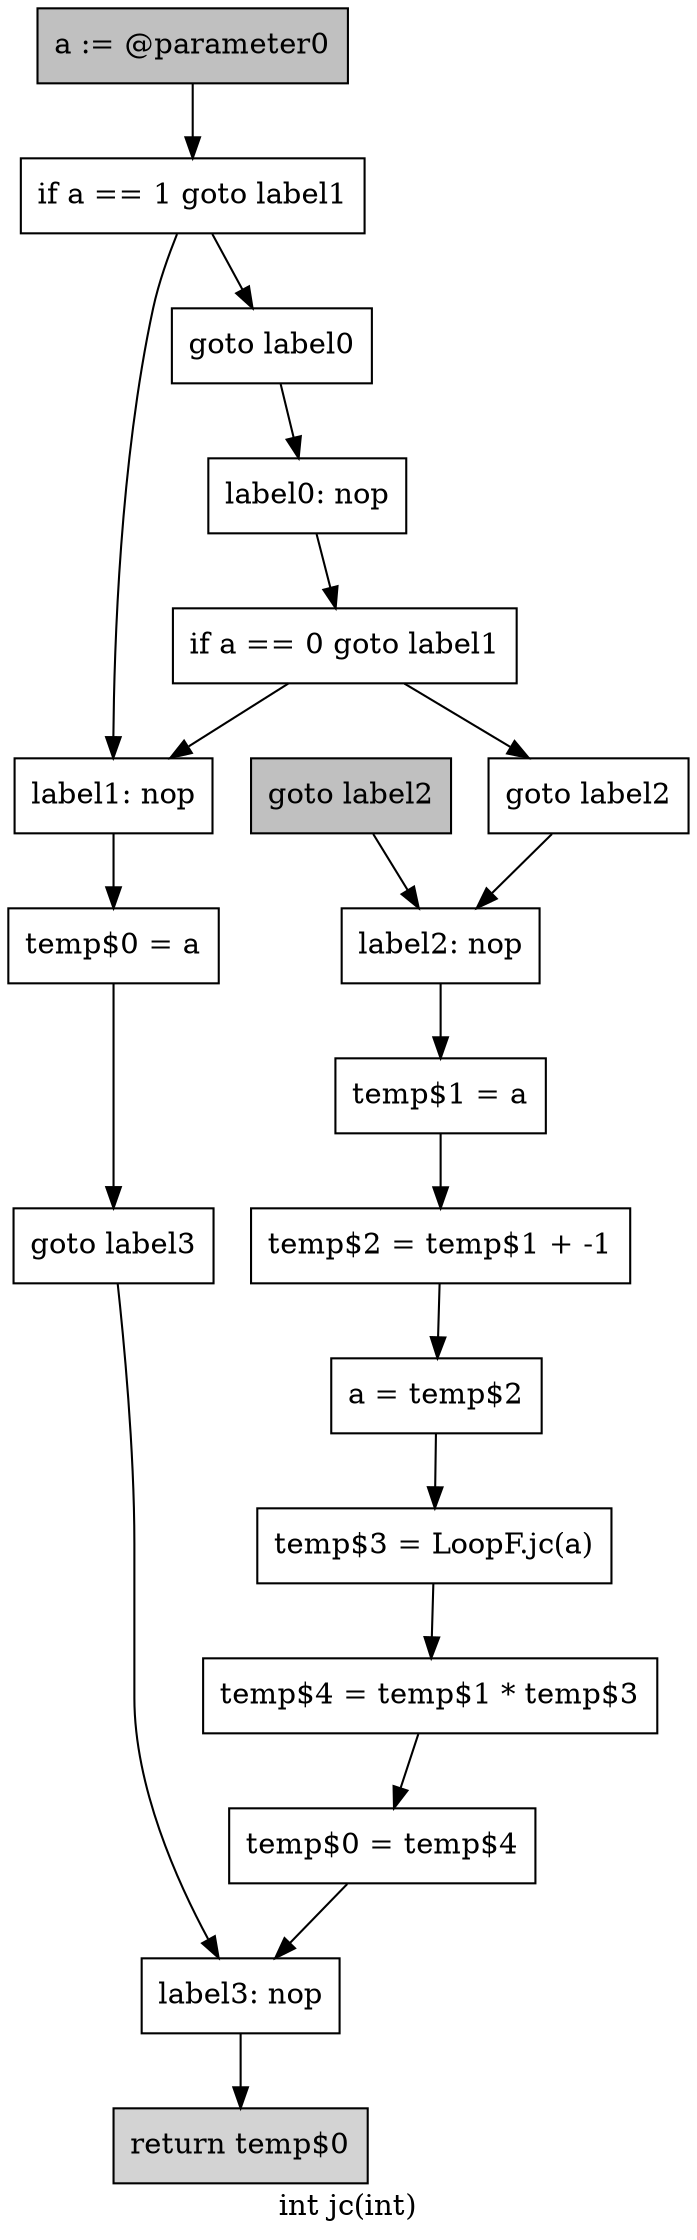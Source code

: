 digraph "int jc(int)" {
    label="int jc(int)";
    node [shape=box];
    "0" [style=filled,fillcolor=gray,label="a := @parameter0",];
    "1" [label="if a == 1 goto label1",];
    "0"->"1";
    "2" [label="goto label0",];
    "1"->"2";
    "7" [label="label1: nop",];
    "1"->"7";
    "3" [label="label0: nop",];
    "2"->"3";
    "4" [label="if a == 0 goto label1",];
    "3"->"4";
    "5" [label="goto label2",];
    "4"->"5";
    "4"->"7";
    "10" [label="label2: nop",];
    "5"->"10";
    "6" [style=filled,fillcolor=gray,label="goto label2",];
    "6"->"10";
    "8" [label="temp$0 = a",];
    "7"->"8";
    "9" [label="goto label3",];
    "8"->"9";
    "17" [label="label3: nop",];
    "9"->"17";
    "11" [label="temp$1 = a",];
    "10"->"11";
    "12" [label="temp$2 = temp$1 + -1",];
    "11"->"12";
    "13" [label="a = temp$2",];
    "12"->"13";
    "14" [label="temp$3 = LoopF.jc(a)",];
    "13"->"14";
    "15" [label="temp$4 = temp$1 * temp$3",];
    "14"->"15";
    "16" [label="temp$0 = temp$4",];
    "15"->"16";
    "16"->"17";
    "18" [style=filled,fillcolor=lightgray,label="return temp$0",];
    "17"->"18";
}
